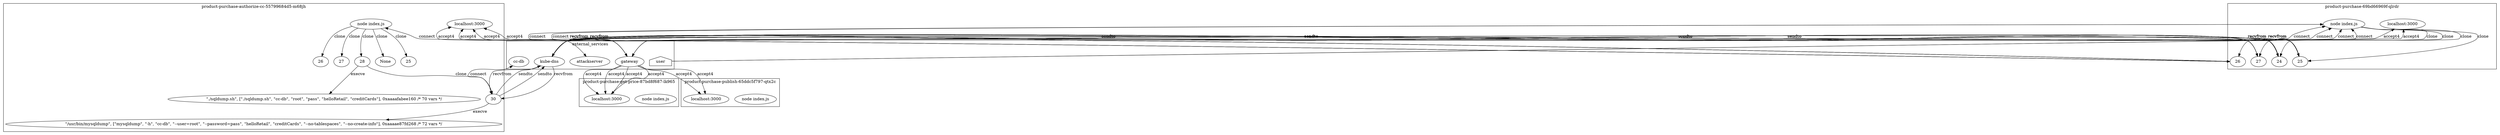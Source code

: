digraph G {
	subgraph "cluster_ product-purchase-authorize-cc-55799684d5-m68jh " {
		label=" product-purchase-authorize-cc-55799684d5-m68jh "
		72584 [label="node index.js"]
		"product-purchase-authorize-cc_localhost_3000" [label="localhost:3000"]
		"product-purchase-authorize-cc_localhost_3000" [label="localhost:3000"]
		72584 -> 77022 [label=clone]
		72584 -> 77035 [label=clone]
		72584 -> 77030 [label=clone]
		72584 -> 77961 [label=clone]
		"product-purchase-authorize-cc_localhost_3000" [label="localhost:3000"]
		"product-purchase-authorize-cc_localhost_3000" [label="localhost:3000"]
		72584 -> None [label=clone]
		77022 [label=25]
		77035 [label=26]
		77030 [label=27]
		77961 [label=28]
		" product-purchase-authorize-cc-55799684d5-m68jh _./sqldump.sh cc-db root pass helloRetail creditCards" [label="\"./sqldump.sh\", [\"./sqldump.sh\", \"cc-db\", \"root\", \"pass\", \"helloRetail\", \"creditCards\"], 0xaaaafabee160 /* 70 vars */"]
		77961 -> " product-purchase-authorize-cc-55799684d5-m68jh _./sqldump.sh cc-db root pass helloRetail creditCards" [label=execve]
		77961 -> 77977 [label=clone]
		77977 [label=30]
		" product-purchase-authorize-cc-55799684d5-m68jh _mysqldump -h cc-db --user=root --password=pass helloRetail creditCards --no-tablespaces --no-create-info" [label="\"/usr/bin/mysqldump\", [\"mysqldump\", \"-h\", \"cc-db\", \"--user=root\", \"--password=pass\", \"helloRetail\", \"creditCards\", \"--no-tablespaces\", \"--no-create-info\"], 0xaaaae87fd268 /* 72 vars */"]
		77977 -> " product-purchase-authorize-cc-55799684d5-m68jh _mysqldump -h cc-db --user=root --password=pass helloRetail creditCards --no-tablespaces --no-create-info" [label=execve]
	}
	subgraph "cluster_ product-purchase-69bd66969f-qlrdr " {
		label=" product-purchase-69bd66969f-qlrdr "
		73452 [label="node index.js"]
		"product-purchase_localhost_3000" [label="localhost:3000"]
		"product-purchase_localhost_3000" [label="localhost:3000"]
		73452 -> 76983 [label=clone]
		73452 -> 76980 [label=clone]
		73452 -> 76988 [label=clone]
		73452 -> 76997 [label=clone]
		76983 [label=24]
		76980 [label=25]
		76988 [label=26]
		76997 [label=27]
	}
	subgraph "cluster_ product-purchase-get-price-87bd8f687-lk965 " {
		label=" product-purchase-get-price-87bd8f687-lk965 "
		74537 [label="node index.js"]
		"product-purchase-get-price_localhost_3000" [label="localhost:3000"]
		"product-purchase-get-price_localhost_3000" [label="localhost:3000"]
		"product-purchase-get-price_localhost_3000" [label="localhost:3000"]
		"product-purchase-get-price_localhost_3000" [label="localhost:3000"]
	}
	subgraph "cluster_ product-purchase-publish-65ddc5f797-qtx2c " {
		label=" product-purchase-publish-65ddc5f797-qtx2c "
		75866 [label="node index.js"]
		"product-purchase-publish_localhost_3000" [label="localhost:3000"]
		"product-purchase-publish_localhost_3000" [label="localhost:3000"]
	}
	subgraph cluster_services {
		label=external_services
		user [shape=house]
		"10.107.89.58_8080" -> "product-purchase-authorize-cc_localhost_3000" [label=accept4]
		"10.107.89.58_8080" -> "product-purchase-authorize-cc_localhost_3000" [label=accept4]
		"10.105.134.200_8889" [label=attackserver]
		72584 -> "10.105.134.200_8889" [label=connect dir=both]
		"10.107.89.58_8080" -> "product-purchase-authorize-cc_localhost_3000" [label=accept4]
		"10.107.89.58_8080" -> "product-purchase-authorize-cc_localhost_3000" [label=accept4]
		"10.96.0.10_53" [label="kube-dns"]
		77977 -> "10.96.0.10_53" [label=sendto]
		"10.96.0.10_53" [label="kube-dns"]
		77977 -> "10.96.0.10_53" [label=sendto]
		"10.96.0.10_53" [label="kube-dns"]
		"10.96.0.10_53" -> 77977 [label=recvfrom]
		"10.96.0.10_53" [label="kube-dns"]
		"10.96.0.10_53" -> 77977 [label=recvfrom]
		"10.97.127.12_3306" [label="cc-db"]
		77977 -> "10.97.127.12_3306" [label=connect dir=both]
		user -> "product-purchase_localhost_3000" [label=accept4]
		user -> "product-purchase_localhost_3000" [label=accept4]
		"10.107.89.58_8080" [label=gateway]
		73452 -> "10.107.89.58_8080" [label=connect dir=both]
		"10.107.89.58_8080" [label=gateway]
		73452 -> "10.107.89.58_8080" [label=connect dir=both]
		"10.107.89.58_8080" [label=gateway]
		73452 -> "10.107.89.58_8080" [label=connect dir=both]
		"10.107.89.58_8080" [label=gateway]
		73452 -> "10.107.89.58_8080" [label=connect dir=both]
		"10.107.89.58_8080" [label=gateway]
		73452 -> "10.107.89.58_8080" [label=connect dir=both]
		"10.107.89.58_8080" [label=gateway]
		73452 -> "10.107.89.58_8080" [label=connect dir=both]
		"10.96.0.10_53" [label="kube-dns"]
		76983 -> "10.96.0.10_53" [label=sendto]
		"10.96.0.10_53" [label="kube-dns"]
		76983 -> "10.96.0.10_53" [label=sendto]
		"10.96.0.10_53" [label="kube-dns"]
		"10.96.0.10_53" -> 76983 [label=recvfrom]
		"10.96.0.10_53" [label="kube-dns"]
		"10.96.0.10_53" -> 76983 [label=recvfrom]
		"10.96.0.10_53" [label="kube-dns"]
		76983 -> "10.96.0.10_53" [label=sendto]
		"10.96.0.10_53" [label="kube-dns"]
		76983 -> "10.96.0.10_53" [label=sendto]
		"10.96.0.10_53" [label="kube-dns"]
		"10.96.0.10_53" -> 76983 [label=recvfrom]
		"10.96.0.10_53" [label="kube-dns"]
		"10.96.0.10_53" -> 76983 [label=recvfrom]
		"10.96.0.10_53" [label="kube-dns"]
		76983 -> "10.96.0.10_53" [label=sendto]
		"10.96.0.10_53" [label="kube-dns"]
		76983 -> "10.96.0.10_53" [label=sendto]
		"10.96.0.10_53" [label="kube-dns"]
		"10.96.0.10_53" -> 76983 [label=recvfrom]
		"10.96.0.10_53" [label="kube-dns"]
		"10.96.0.10_53" -> 76983 [label=recvfrom]
		"10.96.0.10_53" [label="kube-dns"]
		76983 -> "10.96.0.10_53" [label=sendto]
		"10.96.0.10_53" [label="kube-dns"]
		76983 -> "10.96.0.10_53" [label=sendto]
		"10.96.0.10_53" [label="kube-dns"]
		"10.96.0.10_53" -> 76983 [label=recvfrom]
		"10.96.0.10_53" [label="kube-dns"]
		"10.96.0.10_53" -> 76983 [label=recvfrom]
		"10.96.0.10_53" [label="kube-dns"]
		76983 -> "10.96.0.10_53" [label=sendto]
		"10.96.0.10_53" [label="kube-dns"]
		76983 -> "10.96.0.10_53" [label=sendto]
		"10.96.0.10_53" [label="kube-dns"]
		"10.96.0.10_53" -> 76983 [label=recvfrom]
		"10.96.0.10_53" [label="kube-dns"]
		"10.96.0.10_53" -> 76983 [label=recvfrom]
		"10.96.0.10_53" [label="kube-dns"]
		76983 -> "10.96.0.10_53" [label=sendto]
		"10.96.0.10_53" [label="kube-dns"]
		76983 -> "10.96.0.10_53" [label=sendto]
		"10.96.0.10_53" [label="kube-dns"]
		"10.96.0.10_53" -> 76983 [label=recvfrom]
		"10.96.0.10_53" [label="kube-dns"]
		"10.96.0.10_53" -> 76983 [label=recvfrom]
		"10.96.0.10_53" [label="kube-dns"]
		76983 -> "10.96.0.10_53" [label=sendto]
		"10.96.0.10_53" [label="kube-dns"]
		76983 -> "10.96.0.10_53" [label=sendto]
		"10.96.0.10_53" [label="kube-dns"]
		"10.96.0.10_53" -> 76983 [label=recvfrom]
		"10.96.0.10_53" [label="kube-dns"]
		"10.96.0.10_53" -> 76983 [label=recvfrom]
		"10.96.0.10_53" [label="kube-dns"]
		76983 -> "10.96.0.10_53" [label=sendto]
		"10.96.0.10_53" [label="kube-dns"]
		76983 -> "10.96.0.10_53" [label=sendto]
		"10.96.0.10_53" [label="kube-dns"]
		"10.96.0.10_53" -> 76983 [label=recvfrom]
		"10.96.0.10_53" [label="kube-dns"]
		"10.96.0.10_53" -> 76983 [label=recvfrom]
		"10.96.0.10_53" [label="kube-dns"]
		76980 -> "10.96.0.10_53" [label=sendto]
		"10.96.0.10_53" [label="kube-dns"]
		76980 -> "10.96.0.10_53" [label=sendto]
		"10.96.0.10_53" [label="kube-dns"]
		"10.96.0.10_53" -> 76980 [label=recvfrom]
		"10.96.0.10_53" [label="kube-dns"]
		"10.96.0.10_53" -> 76980 [label=recvfrom]
		"10.96.0.10_53" [label="kube-dns"]
		76980 -> "10.96.0.10_53" [label=sendto]
		"10.96.0.10_53" [label="kube-dns"]
		76980 -> "10.96.0.10_53" [label=sendto]
		"10.96.0.10_53" [label="kube-dns"]
		"10.96.0.10_53" -> 76980 [label=recvfrom]
		"10.96.0.10_53" [label="kube-dns"]
		"10.96.0.10_53" -> 76980 [label=recvfrom]
		"10.96.0.10_53" [label="kube-dns"]
		76980 -> "10.96.0.10_53" [label=sendto]
		"10.96.0.10_53" [label="kube-dns"]
		76980 -> "10.96.0.10_53" [label=sendto]
		"10.96.0.10_53" [label="kube-dns"]
		"10.96.0.10_53" -> 76980 [label=recvfrom]
		"10.96.0.10_53" [label="kube-dns"]
		"10.96.0.10_53" -> 76980 [label=recvfrom]
		"10.96.0.10_53" [label="kube-dns"]
		76980 -> "10.96.0.10_53" [label=sendto]
		"10.96.0.10_53" [label="kube-dns"]
		76980 -> "10.96.0.10_53" [label=sendto]
		"10.96.0.10_53" [label="kube-dns"]
		"10.96.0.10_53" -> 76980 [label=recvfrom]
		"10.96.0.10_53" [label="kube-dns"]
		"10.96.0.10_53" -> 76980 [label=recvfrom]
		"10.96.0.10_53" [label="kube-dns"]
		76980 -> "10.96.0.10_53" [label=sendto]
		"10.96.0.10_53" [label="kube-dns"]
		76980 -> "10.96.0.10_53" [label=sendto]
		"10.96.0.10_53" [label="kube-dns"]
		"10.96.0.10_53" -> 76980 [label=recvfrom]
		"10.96.0.10_53" [label="kube-dns"]
		"10.96.0.10_53" -> 76980 [label=recvfrom]
		"10.96.0.10_53" [label="kube-dns"]
		76980 -> "10.96.0.10_53" [label=sendto]
		"10.96.0.10_53" [label="kube-dns"]
		76980 -> "10.96.0.10_53" [label=sendto]
		"10.96.0.10_53" [label="kube-dns"]
		"10.96.0.10_53" -> 76980 [label=recvfrom]
		"10.96.0.10_53" [label="kube-dns"]
		"10.96.0.10_53" -> 76980 [label=recvfrom]
		"10.96.0.10_53" [label="kube-dns"]
		76980 -> "10.96.0.10_53" [label=sendto]
		"10.96.0.10_53" [label="kube-dns"]
		76980 -> "10.96.0.10_53" [label=sendto]
		"10.96.0.10_53" [label="kube-dns"]
		"10.96.0.10_53" -> 76980 [label=recvfrom]
		"10.96.0.10_53" [label="kube-dns"]
		"10.96.0.10_53" -> 76980 [label=recvfrom]
		"10.96.0.10_53" [label="kube-dns"]
		76980 -> "10.96.0.10_53" [label=sendto]
		"10.96.0.10_53" [label="kube-dns"]
		76980 -> "10.96.0.10_53" [label=sendto]
		"10.96.0.10_53" [label="kube-dns"]
		"10.96.0.10_53" -> 76980 [label=recvfrom]
		"10.96.0.10_53" [label="kube-dns"]
		"10.96.0.10_53" -> 76980 [label=recvfrom]
		"10.96.0.10_53" [label="kube-dns"]
		76988 -> "10.96.0.10_53" [label=sendto]
		"10.96.0.10_53" [label="kube-dns"]
		76988 -> "10.96.0.10_53" [label=sendto]
		"10.96.0.10_53" [label="kube-dns"]
		"10.96.0.10_53" -> 76988 [label=recvfrom]
		"10.96.0.10_53" [label="kube-dns"]
		"10.96.0.10_53" -> 76988 [label=recvfrom]
		"10.96.0.10_53" [label="kube-dns"]
		76988 -> "10.96.0.10_53" [label=sendto]
		"10.96.0.10_53" [label="kube-dns"]
		76988 -> "10.96.0.10_53" [label=sendto]
		"10.96.0.10_53" [label="kube-dns"]
		"10.96.0.10_53" -> 76988 [label=recvfrom]
		"10.96.0.10_53" [label="kube-dns"]
		"10.96.0.10_53" -> 76988 [label=recvfrom]
		"10.96.0.10_53" [label="kube-dns"]
		76988 -> "10.96.0.10_53" [label=sendto]
		"10.96.0.10_53" [label="kube-dns"]
		76988 -> "10.96.0.10_53" [label=sendto]
		"10.96.0.10_53" [label="kube-dns"]
		"10.96.0.10_53" -> 76988 [label=recvfrom]
		"10.96.0.10_53" [label="kube-dns"]
		"10.96.0.10_53" -> 76988 [label=recvfrom]
		"10.96.0.10_53" [label="kube-dns"]
		76988 -> "10.96.0.10_53" [label=sendto]
		"10.96.0.10_53" [label="kube-dns"]
		76988 -> "10.96.0.10_53" [label=sendto]
		"10.96.0.10_53" [label="kube-dns"]
		"10.96.0.10_53" -> 76988 [label=recvfrom]
		"10.96.0.10_53" [label="kube-dns"]
		"10.96.0.10_53" -> 76988 [label=recvfrom]
		"10.96.0.10_53" [label="kube-dns"]
		76997 -> "10.96.0.10_53" [label=sendto]
		"10.96.0.10_53" [label="kube-dns"]
		76997 -> "10.96.0.10_53" [label=sendto]
		"10.96.0.10_53" [label="kube-dns"]
		"10.96.0.10_53" -> 76997 [label=recvfrom]
		"10.96.0.10_53" [label="kube-dns"]
		"10.96.0.10_53" -> 76997 [label=recvfrom]
		"10.96.0.10_53" [label="kube-dns"]
		76997 -> "10.96.0.10_53" [label=sendto]
		"10.96.0.10_53" [label="kube-dns"]
		76997 -> "10.96.0.10_53" [label=sendto]
		"10.96.0.10_53" [label="kube-dns"]
		"10.96.0.10_53" -> 76997 [label=recvfrom]
		"10.96.0.10_53" [label="kube-dns"]
		"10.96.0.10_53" -> 76997 [label=recvfrom]
		"10.96.0.10_53" [label="kube-dns"]
		76997 -> "10.96.0.10_53" [label=sendto]
		"10.96.0.10_53" [label="kube-dns"]
		76997 -> "10.96.0.10_53" [label=sendto]
		"10.96.0.10_53" [label="kube-dns"]
		"10.96.0.10_53" -> 76997 [label=recvfrom]
		"10.96.0.10_53" [label="kube-dns"]
		"10.96.0.10_53" -> 76997 [label=recvfrom]
		"10.96.0.10_53" [label="kube-dns"]
		76997 -> "10.96.0.10_53" [label=sendto]
		"10.96.0.10_53" [label="kube-dns"]
		76997 -> "10.96.0.10_53" [label=sendto]
		"10.96.0.10_53" [label="kube-dns"]
		"10.96.0.10_53" -> 76997 [label=recvfrom]
		"10.96.0.10_53" [label="kube-dns"]
		"10.96.0.10_53" -> 76997 [label=recvfrom]
		"10.107.89.58_8080" -> "product-purchase-get-price_localhost_3000" [label=accept4]
		"10.107.89.58_8080" -> "product-purchase-get-price_localhost_3000" [label=accept4]
		"10.107.89.58_8080" -> "product-purchase-get-price_localhost_3000" [label=accept4]
		"10.107.89.58_8080" -> "product-purchase-get-price_localhost_3000" [label=accept4]
		"10.107.89.58_8080" -> "product-purchase-publish_localhost_3000" [label=accept4]
		"10.107.89.58_8080" -> "product-purchase-publish_localhost_3000" [label=accept4]
	}
}
